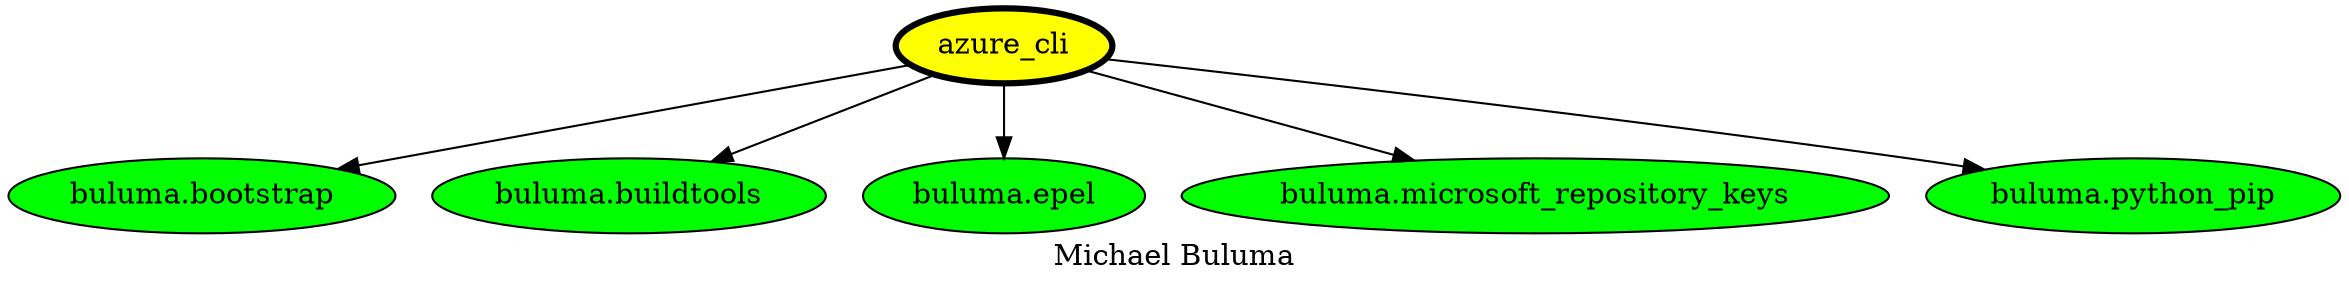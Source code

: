 digraph PhiloDilemma {
  label = "Michael Buluma" ;
  overlap=false
  {
    "azure_cli" [fillcolor=yellow style=filled penwidth=3]
    "buluma.bootstrap" [fillcolor=green style=filled]
    "buluma.buildtools" [fillcolor=green style=filled]
    "buluma.epel" [fillcolor=green style=filled]
    "buluma.microsoft_repository_keys" [fillcolor=green style=filled]
    "buluma.python_pip" [fillcolor=green style=filled]
  }
  "azure_cli" -> "buluma.bootstrap"
  "azure_cli" -> "buluma.buildtools"
  "azure_cli" -> "buluma.epel"
  "azure_cli" -> "buluma.microsoft_repository_keys"
  "azure_cli" -> "buluma.python_pip"
}
